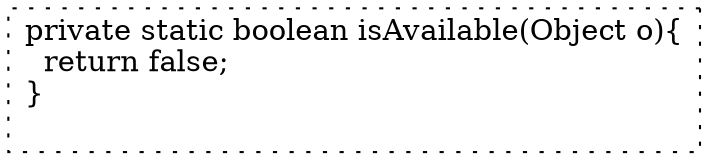 digraph "Test_control.isAvailable#Object#" {
0 [label="private static boolean isAvailable(Object o){\l  return false;\l}\l\l" shape=box style=dotted]
}